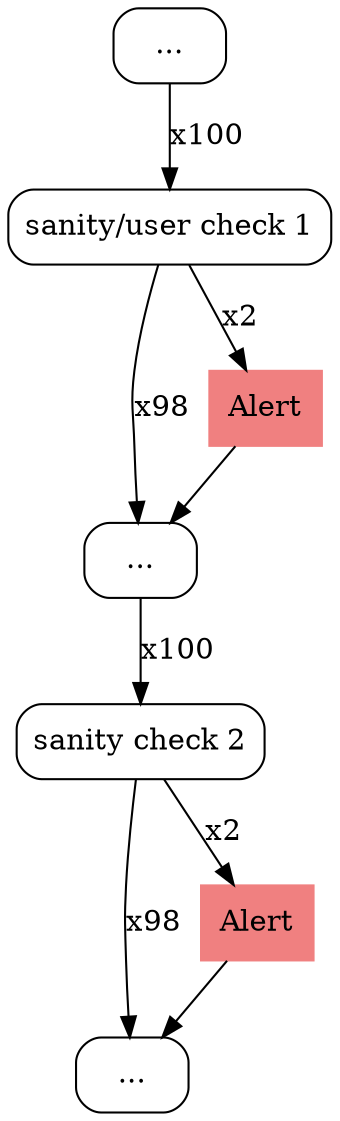 digraph dominator {
  node [shape = box, style = rounded];
  n0 [label = "..."];
  n1 [label = "..."];
  n2 [label = "..."];
  sc1 [label = "sanity/user check 1"];
  sc2 [label = "sanity check 2"];
  alert1 [label = "Alert", style = filled, color = lightcoral];
  alert2 [label = "Alert", style = filled, color = lightcoral];

  n0 -> sc1 [label = "x100"];
  sc1 -> n1 [label = "x98"];
  n1 -> sc2 [label = "x100"];
  sc2 -> n2 [label = "x98"];
  sc1 -> alert1 [label = "x2"];
  alert1 -> n1;
  sc2 -> alert2 [label = "x2"];
  alert2 -> n2;
}
